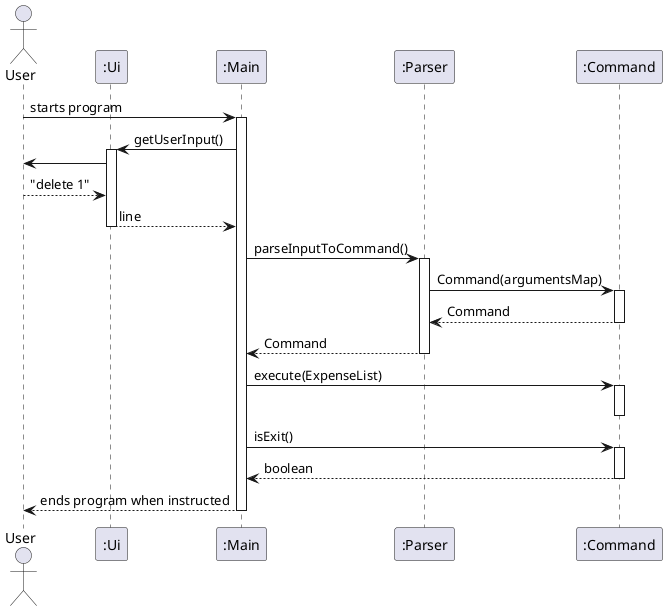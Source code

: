 @startuml
actor User
participant ":Ui"
participant ":Main"
participant ":Parser"
participant ":Command"

"User" -> ":Main" : starts program
activate ":Main"

":Main" -> ":Ui": getUserInput()
activate ":Ui"
":Ui" -> User
User --> ":Ui": "delete 1"
":Ui" --> ":Main": line
deactivate ":Ui"

":Main" -> ":Parser" : parseInputToCommand()
activate ":Parser"
":Parser" -> ":Command": Command(argumentsMap)
activate ":Command"
":Parser" <-- ":Command": Command
deactivate ":Command"
":Main" <-- ":Parser" : Command
deactivate ":Parser"


":Main" -> ":Command": execute(ExpenseList)
activate ":Command"
deactivate ":Command"


":Main" -> ":Command": isExit()
activate ":Command"
":Main" <-- ":Command": boolean
deactivate ":Command"

"User" <-- ":Main" : ends program when instructed
deactivate ":Main"

@enduml